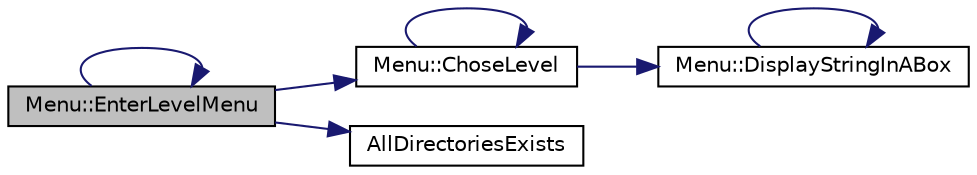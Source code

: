 digraph "Menu::EnterLevelMenu"
{
 // LATEX_PDF_SIZE
  edge [fontname="Helvetica",fontsize="10",labelfontname="Helvetica",labelfontsize="10"];
  node [fontname="Helvetica",fontsize="10",shape=record];
  rankdir="LR";
  Node84 [label="Menu::EnterLevelMenu",height=0.2,width=0.4,color="black", fillcolor="grey75", style="filled", fontcolor="black",tooltip="Lunch the level menu."];
  Node84 -> Node84 [color="midnightblue",fontsize="10",style="solid",fontname="Helvetica"];
  Node84 -> Node85 [color="midnightblue",fontsize="10",style="solid",fontname="Helvetica"];
  Node85 [label="Menu::ChoseLevel",height=0.2,width=0.4,color="black", fillcolor="white", style="filled",URL="$game_8cpp.html#ad48fd314cbf19fa8667857a78249d10c",tooltip="Displays all levels and ask player to pick one."];
  Node85 -> Node85 [color="midnightblue",fontsize="10",style="solid",fontname="Helvetica"];
  Node85 -> Node86 [color="midnightblue",fontsize="10",style="solid",fontname="Helvetica"];
  Node86 [label="Menu::DisplayStringInABox",height=0.2,width=0.4,color="black", fillcolor="white", style="filled",URL="$game_8cpp.html#a6cc847d2c2acda321ea36ee06e00f9b6",tooltip="Display the string in parameter surrounded by characters (depends on OS)"];
  Node86 -> Node86 [color="midnightblue",fontsize="10",style="solid",fontname="Helvetica"];
  Node84 -> Node87 [color="midnightblue",fontsize="10",style="solid",fontname="Helvetica"];
  Node87 [label="AllDirectoriesExists",height=0.2,width=0.4,color="black", fillcolor="white", style="filled",URL="$database_8h.html#a8667bd2d804a5146d63fb2ee97214920",tooltip="Checks if all the directories listed in KDirectoriesName exist."];
}
